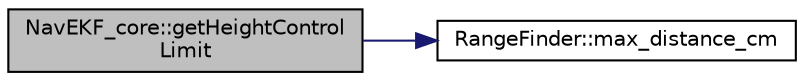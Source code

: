 digraph "NavEKF_core::getHeightControlLimit"
{
 // INTERACTIVE_SVG=YES
  edge [fontname="Helvetica",fontsize="10",labelfontname="Helvetica",labelfontsize="10"];
  node [fontname="Helvetica",fontsize="10",shape=record];
  rankdir="LR";
  Node1 [label="NavEKF_core::getHeightControl\lLimit",height=0.2,width=0.4,color="black", fillcolor="grey75", style="filled", fontcolor="black"];
  Node1 -> Node2 [color="midnightblue",fontsize="10",style="solid",fontname="Helvetica"];
  Node2 [label="RangeFinder::max_distance_cm",height=0.2,width=0.4,color="black", fillcolor="white", style="filled",URL="$classRangeFinder.html#a52afaa97928556f60fe968ee9a6ce429"];
}
